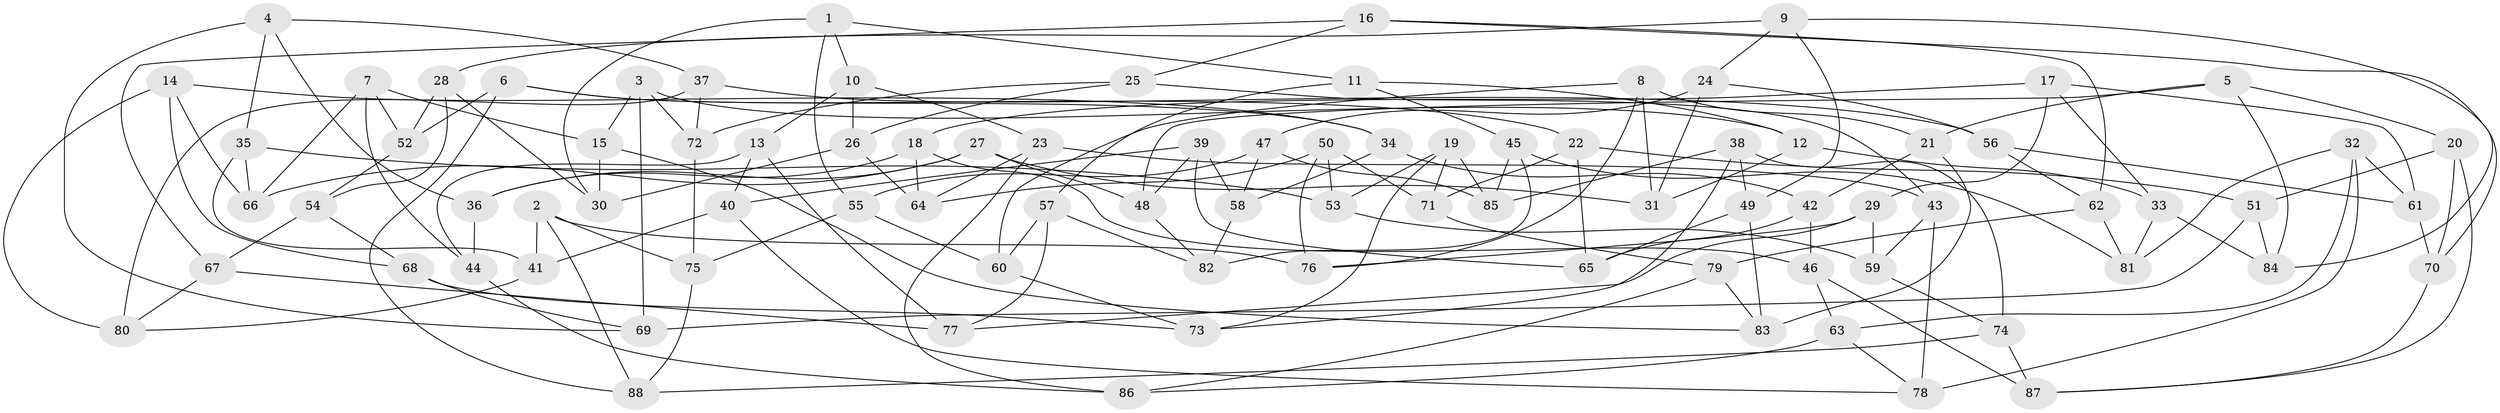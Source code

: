 // Generated by graph-tools (version 1.1) at 2025/37/03/09/25 02:37:50]
// undirected, 88 vertices, 176 edges
graph export_dot {
graph [start="1"]
  node [color=gray90,style=filled];
  1;
  2;
  3;
  4;
  5;
  6;
  7;
  8;
  9;
  10;
  11;
  12;
  13;
  14;
  15;
  16;
  17;
  18;
  19;
  20;
  21;
  22;
  23;
  24;
  25;
  26;
  27;
  28;
  29;
  30;
  31;
  32;
  33;
  34;
  35;
  36;
  37;
  38;
  39;
  40;
  41;
  42;
  43;
  44;
  45;
  46;
  47;
  48;
  49;
  50;
  51;
  52;
  53;
  54;
  55;
  56;
  57;
  58;
  59;
  60;
  61;
  62;
  63;
  64;
  65;
  66;
  67;
  68;
  69;
  70;
  71;
  72;
  73;
  74;
  75;
  76;
  77;
  78;
  79;
  80;
  81;
  82;
  83;
  84;
  85;
  86;
  87;
  88;
  1 -- 11;
  1 -- 30;
  1 -- 10;
  1 -- 55;
  2 -- 75;
  2 -- 41;
  2 -- 76;
  2 -- 88;
  3 -- 72;
  3 -- 12;
  3 -- 69;
  3 -- 15;
  4 -- 36;
  4 -- 37;
  4 -- 69;
  4 -- 35;
  5 -- 48;
  5 -- 20;
  5 -- 21;
  5 -- 84;
  6 -- 52;
  6 -- 88;
  6 -- 34;
  6 -- 22;
  7 -- 52;
  7 -- 66;
  7 -- 15;
  7 -- 44;
  8 -- 21;
  8 -- 60;
  8 -- 31;
  8 -- 76;
  9 -- 24;
  9 -- 49;
  9 -- 84;
  9 -- 28;
  10 -- 13;
  10 -- 26;
  10 -- 23;
  11 -- 45;
  11 -- 57;
  11 -- 12;
  12 -- 33;
  12 -- 31;
  13 -- 44;
  13 -- 77;
  13 -- 40;
  14 -- 34;
  14 -- 66;
  14 -- 80;
  14 -- 68;
  15 -- 83;
  15 -- 30;
  16 -- 62;
  16 -- 67;
  16 -- 70;
  16 -- 25;
  17 -- 33;
  17 -- 29;
  17 -- 18;
  17 -- 61;
  18 -- 46;
  18 -- 64;
  18 -- 36;
  19 -- 85;
  19 -- 53;
  19 -- 73;
  19 -- 71;
  20 -- 51;
  20 -- 87;
  20 -- 70;
  21 -- 83;
  21 -- 42;
  22 -- 65;
  22 -- 71;
  22 -- 51;
  23 -- 64;
  23 -- 43;
  23 -- 86;
  24 -- 56;
  24 -- 47;
  24 -- 31;
  25 -- 72;
  25 -- 26;
  25 -- 43;
  26 -- 30;
  26 -- 64;
  27 -- 36;
  27 -- 48;
  27 -- 31;
  27 -- 66;
  28 -- 30;
  28 -- 54;
  28 -- 52;
  29 -- 76;
  29 -- 77;
  29 -- 59;
  32 -- 81;
  32 -- 61;
  32 -- 78;
  32 -- 63;
  33 -- 81;
  33 -- 84;
  34 -- 58;
  34 -- 42;
  35 -- 66;
  35 -- 53;
  35 -- 41;
  36 -- 44;
  37 -- 72;
  37 -- 80;
  37 -- 56;
  38 -- 74;
  38 -- 85;
  38 -- 49;
  38 -- 73;
  39 -- 58;
  39 -- 40;
  39 -- 65;
  39 -- 48;
  40 -- 78;
  40 -- 41;
  41 -- 80;
  42 -- 65;
  42 -- 46;
  43 -- 78;
  43 -- 59;
  44 -- 86;
  45 -- 81;
  45 -- 85;
  45 -- 82;
  46 -- 63;
  46 -- 87;
  47 -- 55;
  47 -- 58;
  47 -- 85;
  48 -- 82;
  49 -- 83;
  49 -- 65;
  50 -- 53;
  50 -- 76;
  50 -- 71;
  50 -- 64;
  51 -- 69;
  51 -- 84;
  52 -- 54;
  53 -- 59;
  54 -- 68;
  54 -- 67;
  55 -- 75;
  55 -- 60;
  56 -- 62;
  56 -- 61;
  57 -- 82;
  57 -- 60;
  57 -- 77;
  58 -- 82;
  59 -- 74;
  60 -- 73;
  61 -- 70;
  62 -- 81;
  62 -- 79;
  63 -- 86;
  63 -- 78;
  67 -- 80;
  67 -- 77;
  68 -- 69;
  68 -- 73;
  70 -- 87;
  71 -- 79;
  72 -- 75;
  74 -- 87;
  74 -- 88;
  75 -- 88;
  79 -- 83;
  79 -- 86;
}
